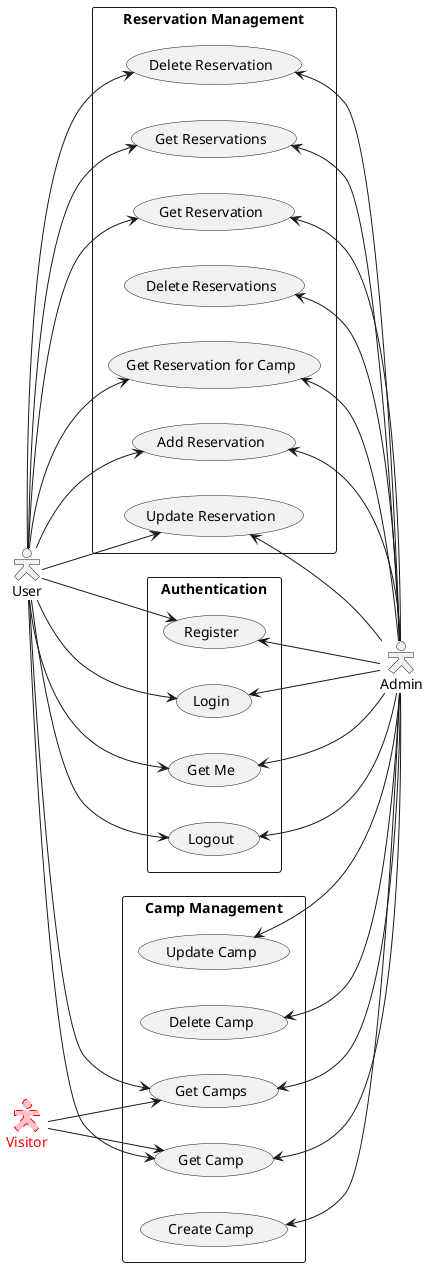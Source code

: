 @startuml useCaseDiagram

left to right direction
skinparam packageStyle rectangle
skinparam actorStyle Hollow

actor User
actor Admin
actor Visitor #pink;line:red;text:red;line.dashed

rectangle "Reservation Management" {
  User --> (Get Reservations)
  User --> (Get Reservation)
  User -->(Get Reservation for Camp)
  User --> (Add Reservation)
  User --> (Update Reservation)
  User --> (Delete Reservation)
  (Get Reservations) <-- Admin
  (Get Reservation) <-- Admin
  (Get Reservation for Camp) <-- Admin
  (Add Reservation) <-- Admin
  (Update Reservation) <-- Admin
  (Delete Reservation) <-- Admin
  (Delete Reservations) <-- Admin
}

rectangle "Authentication" {
  User --> (Register)
  User --> (Login)
  User --> (Get Me)
  User --> (Logout)
  (Register) <-- Admin
  (Login) <-- Admin
  (Get Me) <-- Admin
  (Logout) <-- Admin
}

rectangle "Camp Management" {
  User --> (Get Camps)
  User --> (Get Camp)
  Visitor --> (Get Camps)
  Visitor --> (Get Camp)
  (Get Camps) <-- Admin
  (Get Camp) <-- Admin
  (Create Camp) <-- Admin
  (Update Camp) <-- Admin
  (Delete Camp) <-- Admin
}
@enduml



